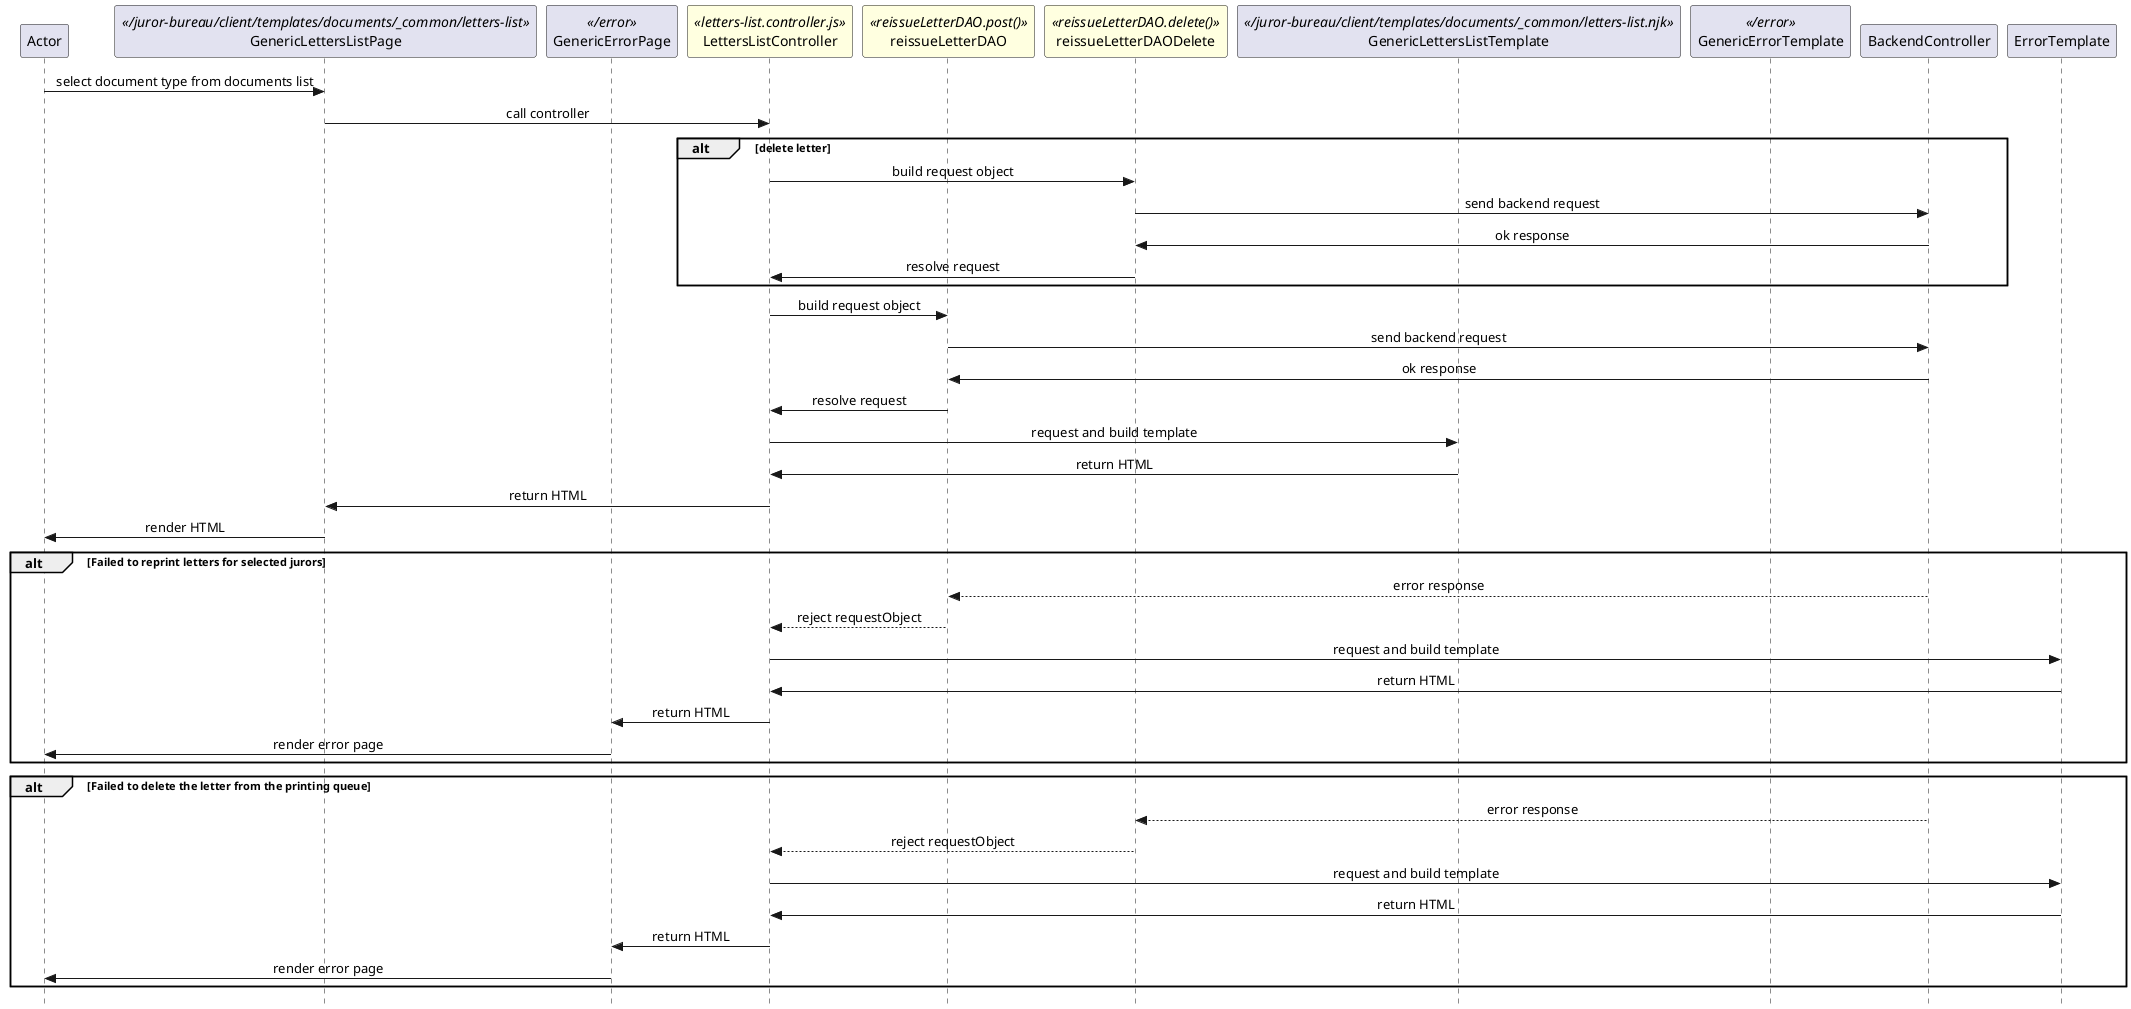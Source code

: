 @startuml letters-list

skinparam Style strictuml 
skinparam SequenceMessageAlignment center

participant Actor


''' LOCAL ROUTING
participant GenericLettersListPage <</juror-bureau/client/templates/documents/_common/letters-list>>
participant GenericErrorPage <</error>>

''' CONTROLLER AND REQUEST OBJECTS
participant LettersListController <<letters-list.controller.js>> #lightyellow
participant reissueLetterDAO <<reissueLetterDAO.post()>> #lightyellow
participant reissueLetterDAODelete <<reissueLetterDAO.delete()>> #lightyellow

''' TEMPLATES
participant GenericLettersListTemplate <</juror-bureau/client/templates/documents/_common/letters-list.njk>>
participant GenericErrorTemplate <</error>>

''' BACKEND CONTROLLER
participant BackendController

Actor -> GenericLettersListPage : select document type from documents list
GenericLettersListPage -> LettersListController : call controller

alt delete letter
LettersListController -> reissueLetterDAODelete : build request object
reissueLetterDAODelete -> BackendController : send backend request
reissueLetterDAODelete <- BackendController : ok response
LettersListController <- reissueLetterDAODelete : resolve request
end

LettersListController -> reissueLetterDAO : build request object
reissueLetterDAO -> BackendController : send backend request
reissueLetterDAO <- BackendController : ok response
LettersListController <- reissueLetterDAO : resolve request

LettersListController -> GenericLettersListTemplate : request and build template
LettersListController <- GenericLettersListTemplate : return HTML
GenericLettersListPage <- LettersListController : return HTML
Actor <- GenericLettersListPage : render HTML

alt Failed to reprint letters for selected jurors
    reissueLetterDAO <-- BackendController : error response
    LettersListController <-- reissueLetterDAO : reject requestObject
    LettersListController -> ErrorTemplate : request and build template
    LettersListController <- ErrorTemplate : return HTML
    GenericErrorPage <- LettersListController : return HTML
    Actor <- GenericErrorPage : render error page
end

alt Failed to delete the letter from the printing queue
    reissueLetterDAODelete <-- BackendController : error response
    LettersListController <-- reissueLetterDAODelete : reject requestObject
    LettersListController -> ErrorTemplate : request and build template
    LettersListController <- ErrorTemplate : return HTML
    GenericErrorPage <- LettersListController : return HTML
    Actor <- GenericErrorPage : render error page
end



    